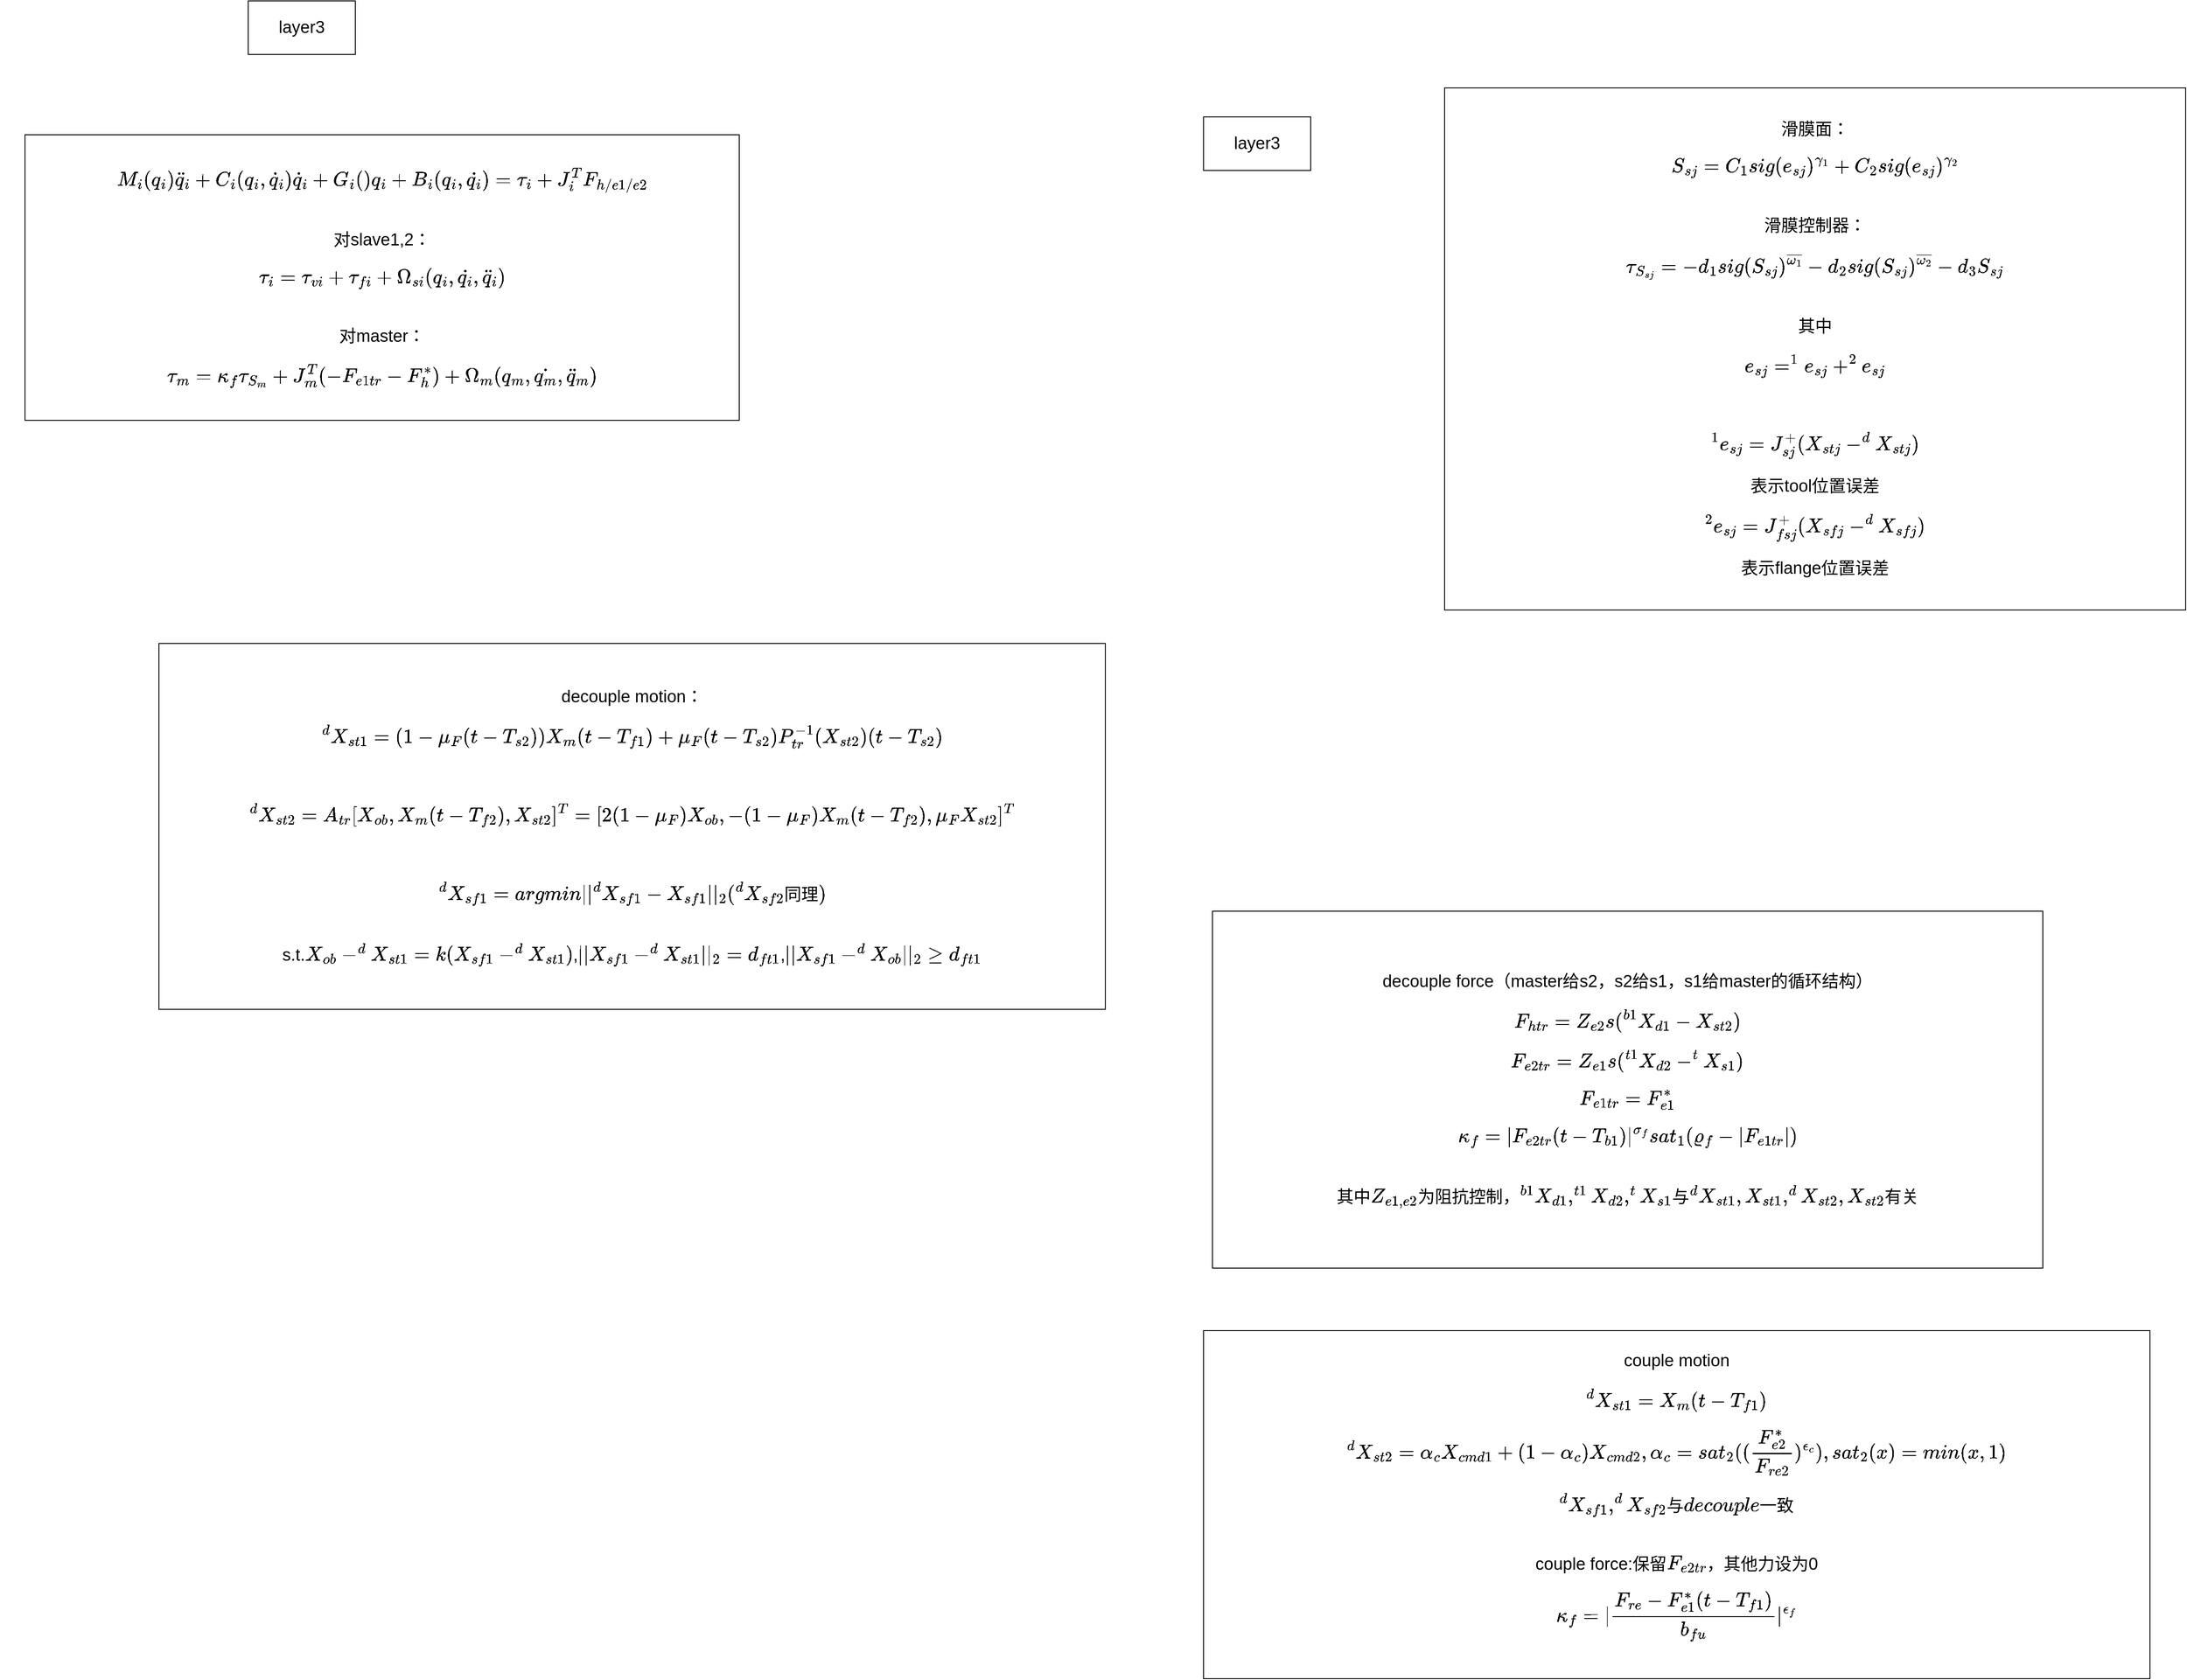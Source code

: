 <mxfile version="22.1.17" type="github">
  <diagram name="第 1 页" id="P_fQ2WuIPNBgrpiUpPbC">
    <mxGraphModel dx="6353" dy="6226" grid="1" gridSize="10" guides="1" tooltips="1" connect="1" arrows="1" fold="1" page="1" pageScale="1" pageWidth="3300" pageHeight="4681" math="1" shadow="0">
      <root>
        <mxCell id="0" />
        <mxCell id="1" parent="0" />
        <mxCell id="e8ZI6Lg5yfZCw3XqL3-c-1" value="$$M_i(q_i)\ddot{q}_i+C_i(q_i,\dot{q}_i)\dot{q}_i+G_i()q_i+B_i(q_i,\dot{q_i})=\tau_i+J^T_iF_{h/e1/e2}$$&lt;br style=&quot;font-size: 19px;&quot;&gt;对slave1,2：$$\tau_i=\tau_{vi}+\tau_{fi}+\Omega_{si}(q_i,\dot{q_i},\ddot{q}_i)$$&lt;br style=&quot;font-size: 19px;&quot;&gt;对master：$$\tau_m=\kappa_f\tau_{S_m}+J^T_m(-F_{e1tr}-F^*_h)+\Omega_{m}(q_m,\dot{q_m},\ddot{q}_m)$$" style="rounded=0;whiteSpace=wrap;html=1;fontSize=19;" vertex="1" parent="1">
          <mxGeometry x="-1210" y="-280" width="800" height="320" as="geometry" />
        </mxCell>
        <mxCell id="e8ZI6Lg5yfZCw3XqL3-c-2" value="&lt;p style=&quot;line-height: 120%; font-size: 19px;&quot;&gt;&lt;font style=&quot;font-size: 19px;&quot;&gt;滑膜面：$$S_{sj}=C_1sig(e_{sj})^{\gamma_1}+C_2sig(e_{sj})^{\gamma_2}$$&lt;br style=&quot;font-size: 19px;&quot;&gt;滑膜控制器：$$\tau_{S_{sj}}=-d_1sig(S_{sj}&lt;br style=&quot;font-size: 19px;&quot;&gt;)^{\overline{\omega_1}}-d_2sig(S_{sj}&lt;br style=&quot;font-size: 19px;&quot;&gt;)^{\overline{\omega_2}}&lt;br style=&quot;font-size: 19px;&quot;&gt;-d_3S_{sj}&lt;br style=&quot;font-size: 19px;&quot;&gt;$$&lt;br style=&quot;font-size: 19px;&quot;&gt;其中$$e_{sj}=^1e_{sj}+^2e_{sj}&lt;br style=&quot;font-size: 19px;&quot;&gt;$$&lt;/font&gt;&lt;/p&gt;&lt;p style=&quot;line-height: 120%; font-size: 19px;&quot;&gt;&lt;font style=&quot;font-size: 19px;&quot;&gt;&lt;br style=&quot;font-size: 19px;&quot;&gt;$$^1e_{sj}=J^+_{sj}(X_{stj}-^dX_{stj}&lt;br style=&quot;font-size: 19px;&quot;&gt;)$$表示tool位置误差&lt;/font&gt;&lt;/p&gt;&lt;p style=&quot;line-height: 120%; font-size: 19px;&quot;&gt;$$^2e_{sj}=J^+_{fsj}(X_{sfj}-^dX_{sfj}&lt;br style=&quot;border-color: var(--border-color); font-size: 19px;&quot;&gt;)$$表示flange位置误差&lt;br style=&quot;font-size: 19px;&quot;&gt;&lt;/p&gt;" style="rounded=0;whiteSpace=wrap;html=1;spacing=0;fontSize=19;" vertex="1" parent="1">
          <mxGeometry x="380" y="-332.5" width="830" height="585" as="geometry" />
        </mxCell>
        <mxCell id="e8ZI6Lg5yfZCw3XqL3-c-3" value="decouple motion：&lt;br&gt;$$^dX_{st1}=(1-\mu_F&lt;br style=&quot;border-color: var(--border-color);&quot;&gt;(t-T_{s2}))&lt;br style=&quot;border-color: var(--border-color);&quot;&gt;X_m(t-T_{f1})+\mu_F(t-T_{s2})P^{-1}_{tr}(X_{st2}&lt;br style=&quot;border-color: var(--border-color);&quot;&gt;)(t-T_{s2})&lt;br style=&quot;border-color: var(--border-color);&quot;&gt;$$&lt;br style=&quot;font-size: 19px;&quot;&gt;$$^dX_{st2}=A_{tr}[X_{ob},X_m(t-T_{f2}),X_{st2}]^T=[2(1-\mu_F)X_{ob},-(1-\mu_F&lt;br&gt;)&lt;br&gt;X_m(t-T_{f2}),\mu_FX_{st2}&lt;br&gt;]^T$$&lt;br&gt;$$^dX_{sf1}=argmin||^dX_{sf1}-X_{sf1}||_2&lt;br style=&quot;border-color: var(--border-color);&quot;&gt;(^dX_{sf2}&lt;br&gt;同理)$$&lt;br&gt;s.t.\(X_{ob}-^dX_{st1}=k(X_{sf1}-^dX_{st1}&lt;br&gt;)&lt;br&gt;\),\(||X_{sf1}-^dX_{st1}&lt;br&gt;||_2=d_{ft1}&lt;br style=&quot;border-color: var(--border-color);&quot;&gt;\),\(||X_{sf1}-^dX_{ob}&lt;br&gt;||_2\geq d_{ft1}&lt;br style=&quot;border-color: var(--border-color);&quot;&gt;\)" style="rounded=0;whiteSpace=wrap;html=1;fontSize=19;" vertex="1" parent="1">
          <mxGeometry x="-1060" y="290" width="1060" height="410" as="geometry" />
        </mxCell>
        <mxCell id="e8ZI6Lg5yfZCw3XqL3-c-4" value="decouple force（master给s2，s2给s1，s1给master的循环结构）&lt;br&gt;$$F_{htr}=Z_{e2}s(^{b1}X_{d1}-X_{st2})$$$$F_{e2tr}=Z_{e1}s(^{t1}X_{d2}-^tX_{s1})&lt;br&gt;$$$$F_{e1tr}=F^*_{e1}&lt;br&gt;$$$$\kappa_f=|F_{e2tr}(t-T_{b1})|^{\sigma_f}sat_1(\varrho_f-|F_{e1tr}|)$$&lt;br&gt;其中\(Z_{e1,e2}\)为阻抗控制，\(^{b1}X_{d1},^{t1}X_{d2},^tX_{s1}&lt;br&gt;\)与\(^dX_{st1},X_{st1},^dX_{st2},X_{st2}&lt;br&gt;\)有关" style="rounded=0;whiteSpace=wrap;html=1;fontSize=19;" vertex="1" parent="1">
          <mxGeometry x="120" y="590" width="930" height="400" as="geometry" />
        </mxCell>
        <mxCell id="e8ZI6Lg5yfZCw3XqL3-c-5" value="couple motion&lt;br&gt;$$^dX_{st1}=X_m(t-T_{f1})$$$$^dX_{st2}=\alpha_cX_{cmd1}+(1-\alpha_c)X_{cmd2},\alpha_c=sat_2((\frac{F^*_{e2}}{F_{re2}})^{\epsilon_c}),sat_2(x)=min(x,1)$$$$^dX_{sf1},^dX_{sf2}与decouple一致&lt;br&gt;$$&lt;br&gt;couple force:保留\(F_{e2tr}\)，其他力设为0$$\kappa_f=|\frac{F_{re}-F^*_{e1}(t-T_{f1})}{b_{fu}}|^{\epsilon_f}$$" style="rounded=0;whiteSpace=wrap;html=1;fontSize=19;" vertex="1" parent="1">
          <mxGeometry x="110" y="1060" width="1060" height="390" as="geometry" />
        </mxCell>
        <mxCell id="e8ZI6Lg5yfZCw3XqL3-c-6" value="layer3" style="rounded=0;whiteSpace=wrap;html=1;fontSize=19;" vertex="1" parent="1">
          <mxGeometry x="-960" y="-430" width="120" height="60" as="geometry" />
        </mxCell>
        <mxCell id="e8ZI6Lg5yfZCw3XqL3-c-7" value="layer3" style="rounded=0;whiteSpace=wrap;html=1;fontSize=19;" vertex="1" parent="1">
          <mxGeometry x="110" y="-300" width="120" height="60" as="geometry" />
        </mxCell>
      </root>
    </mxGraphModel>
  </diagram>
</mxfile>
